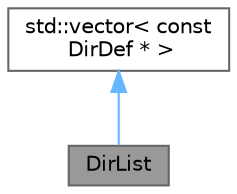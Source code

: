 digraph "DirList"
{
 // INTERACTIVE_SVG=YES
 // LATEX_PDF_SIZE
  bgcolor="transparent";
  edge [fontname=Helvetica,fontsize=10,labelfontname=Helvetica,labelfontsize=10];
  node [fontname=Helvetica,fontsize=10,shape=box,height=0.2,width=0.4];
  Node1 [label="DirList",height=0.2,width=0.4,color="gray40", fillcolor="grey60", style="filled", fontcolor="black",tooltip="A list of directories."];
  Node2 -> Node1 [dir="back",color="steelblue1",style="solid"];
  Node2 [label="std::vector\< const\l DirDef * \>",height=0.2,width=0.4,color="gray40", fillcolor="white", style="filled",tooltip=" "];
}
